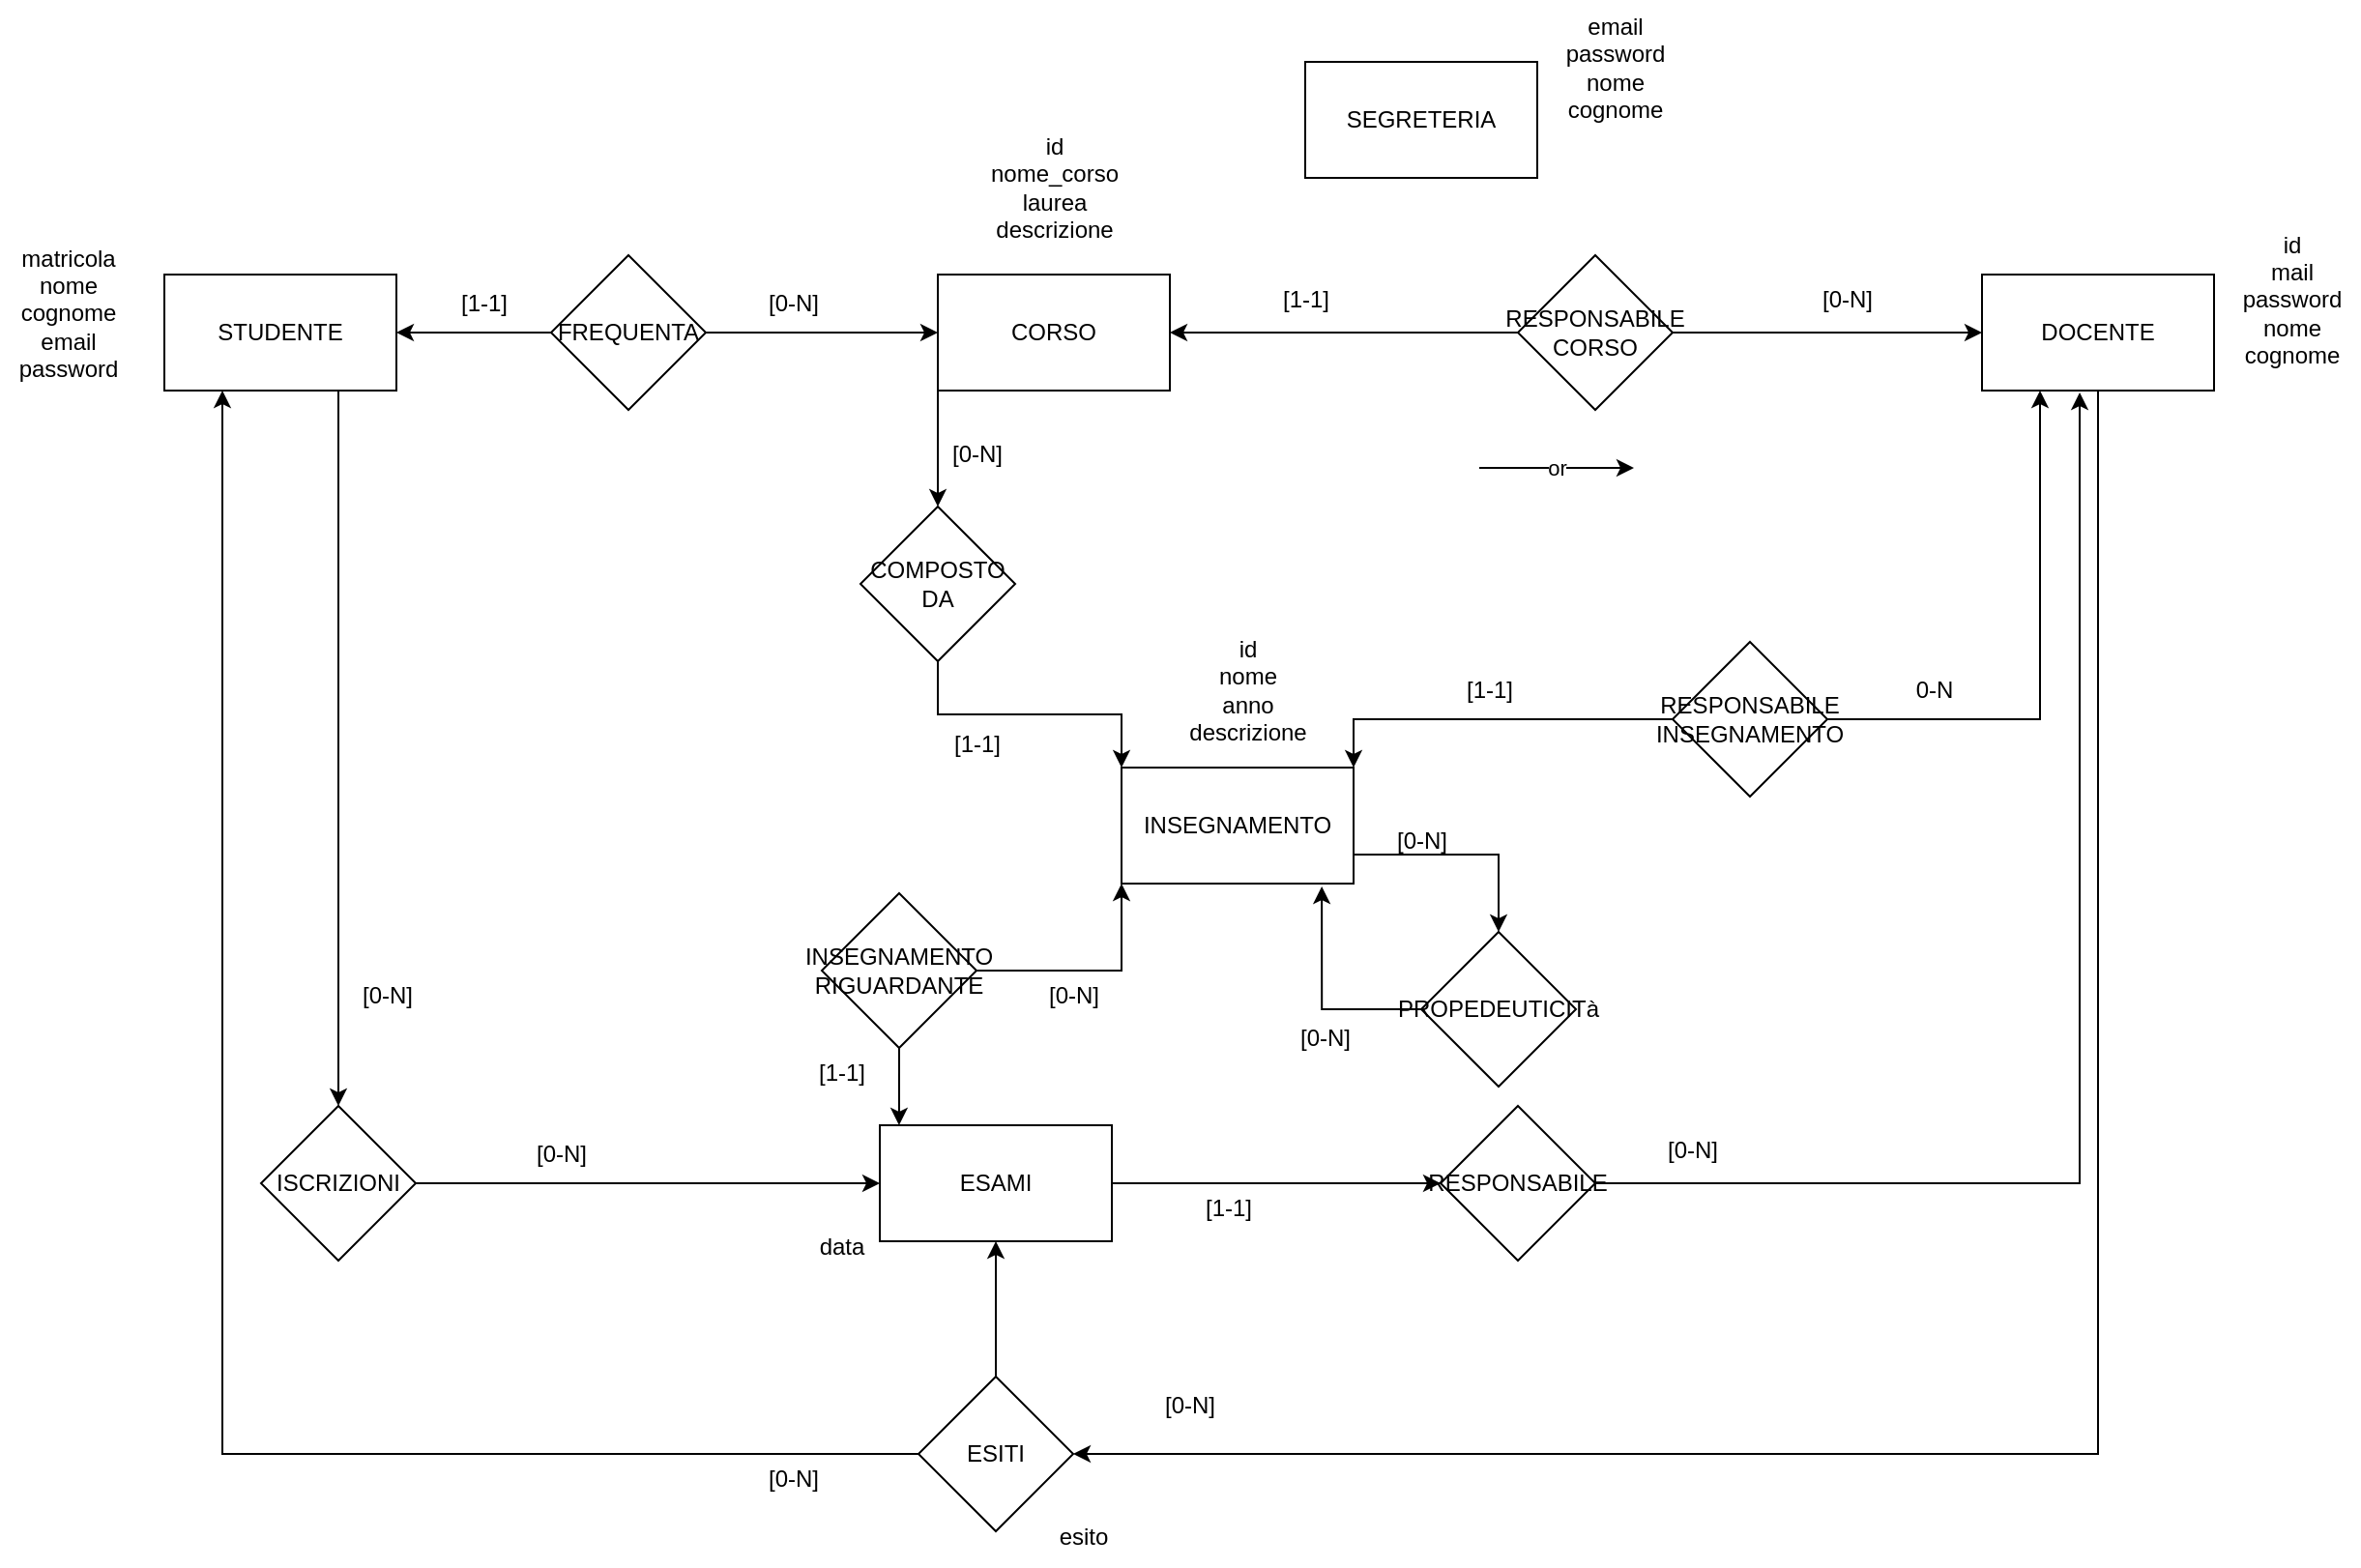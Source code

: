 <mxfile version="21.4.0" type="device">
  <diagram id="R2lEEEUBdFMjLlhIrx00" name="Page-1">
    <mxGraphModel dx="1536" dy="1723" grid="1" gridSize="10" guides="1" tooltips="1" connect="1" arrows="1" fold="1" page="1" pageScale="1" pageWidth="850" pageHeight="1100" math="0" shadow="0" extFonts="Permanent Marker^https://fonts.googleapis.com/css?family=Permanent+Marker">
      <root>
        <mxCell id="0" />
        <mxCell id="1" parent="0" />
        <mxCell id="ypHi_dvF1blUrPp6rXCd-1" value="SEGRETERIA" style="rounded=0;whiteSpace=wrap;html=1;" parent="1" vertex="1">
          <mxGeometry x="520" y="10" width="120" height="60" as="geometry" />
        </mxCell>
        <mxCell id="ypHi_dvF1blUrPp6rXCd-18" style="edgeStyle=orthogonalEdgeStyle;rounded=0;orthogonalLoop=1;jettySize=auto;html=1;exitX=0.75;exitY=1;exitDx=0;exitDy=0;entryX=0.5;entryY=0;entryDx=0;entryDy=0;" parent="1" source="ypHi_dvF1blUrPp6rXCd-2" target="ypHi_dvF1blUrPp6rXCd-8" edge="1">
          <mxGeometry relative="1" as="geometry" />
        </mxCell>
        <mxCell id="ypHi_dvF1blUrPp6rXCd-2" value="STUDENTE" style="rounded=0;whiteSpace=wrap;html=1;" parent="1" vertex="1">
          <mxGeometry x="-70" y="120" width="120" height="60" as="geometry" />
        </mxCell>
        <mxCell id="ypHi_dvF1blUrPp6rXCd-27" style="edgeStyle=orthogonalEdgeStyle;rounded=0;orthogonalLoop=1;jettySize=auto;html=1;exitX=0.5;exitY=1;exitDx=0;exitDy=0;entryX=1;entryY=0.5;entryDx=0;entryDy=0;" parent="1" source="ypHi_dvF1blUrPp6rXCd-3" target="ypHi_dvF1blUrPp6rXCd-9" edge="1">
          <mxGeometry relative="1" as="geometry" />
        </mxCell>
        <mxCell id="ypHi_dvF1blUrPp6rXCd-3" value="DOCENTE" style="rounded=0;whiteSpace=wrap;html=1;" parent="1" vertex="1">
          <mxGeometry x="870" y="120" width="120" height="60" as="geometry" />
        </mxCell>
        <mxCell id="XJlP5Xy4NXtIxa71Upez-6" style="edgeStyle=orthogonalEdgeStyle;rounded=0;orthogonalLoop=1;jettySize=auto;html=1;exitX=0;exitY=1;exitDx=0;exitDy=0;entryX=0.5;entryY=0;entryDx=0;entryDy=0;" edge="1" parent="1" source="ypHi_dvF1blUrPp6rXCd-4" target="XJlP5Xy4NXtIxa71Upez-5">
          <mxGeometry relative="1" as="geometry" />
        </mxCell>
        <mxCell id="ypHi_dvF1blUrPp6rXCd-4" value="CORSO" style="rounded=0;whiteSpace=wrap;html=1;" parent="1" vertex="1">
          <mxGeometry x="330" y="120" width="120" height="60" as="geometry" />
        </mxCell>
        <mxCell id="ypHi_dvF1blUrPp6rXCd-16" style="edgeStyle=orthogonalEdgeStyle;rounded=0;orthogonalLoop=1;jettySize=auto;html=1;exitX=1;exitY=0.75;exitDx=0;exitDy=0;entryX=0.5;entryY=0;entryDx=0;entryDy=0;" parent="1" source="ypHi_dvF1blUrPp6rXCd-5" target="ypHi_dvF1blUrPp6rXCd-10" edge="1">
          <mxGeometry relative="1" as="geometry" />
        </mxCell>
        <mxCell id="ypHi_dvF1blUrPp6rXCd-5" value="INSEGNAMENTO" style="rounded=0;whiteSpace=wrap;html=1;" parent="1" vertex="1">
          <mxGeometry x="425" y="375" width="120" height="60" as="geometry" />
        </mxCell>
        <mxCell id="ypHi_dvF1blUrPp6rXCd-23" style="edgeStyle=orthogonalEdgeStyle;rounded=0;orthogonalLoop=1;jettySize=auto;html=1;exitX=0;exitY=0.5;exitDx=0;exitDy=0;entryX=1;entryY=0.5;entryDx=0;entryDy=0;" parent="1" source="ypHi_dvF1blUrPp6rXCd-6" target="ypHi_dvF1blUrPp6rXCd-4" edge="1">
          <mxGeometry relative="1" as="geometry" />
        </mxCell>
        <mxCell id="ypHi_dvF1blUrPp6rXCd-24" style="edgeStyle=orthogonalEdgeStyle;rounded=0;orthogonalLoop=1;jettySize=auto;html=1;exitX=1;exitY=0.5;exitDx=0;exitDy=0;entryX=0;entryY=0.5;entryDx=0;entryDy=0;" parent="1" source="ypHi_dvF1blUrPp6rXCd-6" target="ypHi_dvF1blUrPp6rXCd-3" edge="1">
          <mxGeometry relative="1" as="geometry" />
        </mxCell>
        <mxCell id="ypHi_dvF1blUrPp6rXCd-6" value="RESPONSABILE&lt;br&gt;CORSO" style="rhombus;whiteSpace=wrap;html=1;" parent="1" vertex="1">
          <mxGeometry x="630" y="110" width="80" height="80" as="geometry" />
        </mxCell>
        <mxCell id="XJlP5Xy4NXtIxa71Upez-19" style="edgeStyle=orthogonalEdgeStyle;rounded=0;orthogonalLoop=1;jettySize=auto;html=1;exitX=1;exitY=0.5;exitDx=0;exitDy=0;entryX=0;entryY=0.5;entryDx=0;entryDy=0;" edge="1" parent="1" source="ypHi_dvF1blUrPp6rXCd-7" target="XJlP5Xy4NXtIxa71Upez-16">
          <mxGeometry relative="1" as="geometry" />
        </mxCell>
        <mxCell id="ypHi_dvF1blUrPp6rXCd-7" value="ESAMI" style="rounded=0;whiteSpace=wrap;html=1;" parent="1" vertex="1">
          <mxGeometry x="300" y="560" width="120" height="60" as="geometry" />
        </mxCell>
        <mxCell id="ypHi_dvF1blUrPp6rXCd-19" style="edgeStyle=orthogonalEdgeStyle;rounded=0;orthogonalLoop=1;jettySize=auto;html=1;exitX=1;exitY=0.5;exitDx=0;exitDy=0;entryX=0;entryY=0.5;entryDx=0;entryDy=0;" parent="1" source="ypHi_dvF1blUrPp6rXCd-8" target="ypHi_dvF1blUrPp6rXCd-7" edge="1">
          <mxGeometry relative="1" as="geometry" />
        </mxCell>
        <mxCell id="ypHi_dvF1blUrPp6rXCd-8" value="ISCRIZIONI" style="rhombus;whiteSpace=wrap;html=1;" parent="1" vertex="1">
          <mxGeometry x="-20" y="550" width="80" height="80" as="geometry" />
        </mxCell>
        <mxCell id="ypHi_dvF1blUrPp6rXCd-28" style="edgeStyle=orthogonalEdgeStyle;rounded=0;orthogonalLoop=1;jettySize=auto;html=1;exitX=0;exitY=0.5;exitDx=0;exitDy=0;entryX=0.25;entryY=1;entryDx=0;entryDy=0;" parent="1" source="ypHi_dvF1blUrPp6rXCd-9" target="ypHi_dvF1blUrPp6rXCd-2" edge="1">
          <mxGeometry relative="1" as="geometry">
            <mxPoint x="410" y="710" as="targetPoint" />
          </mxGeometry>
        </mxCell>
        <mxCell id="ypHi_dvF1blUrPp6rXCd-29" style="edgeStyle=orthogonalEdgeStyle;rounded=0;orthogonalLoop=1;jettySize=auto;html=1;exitX=0.5;exitY=0;exitDx=0;exitDy=0;entryX=0.5;entryY=1;entryDx=0;entryDy=0;" parent="1" source="ypHi_dvF1blUrPp6rXCd-9" target="ypHi_dvF1blUrPp6rXCd-7" edge="1">
          <mxGeometry relative="1" as="geometry" />
        </mxCell>
        <mxCell id="ypHi_dvF1blUrPp6rXCd-9" value="ESITI" style="rhombus;whiteSpace=wrap;html=1;" parent="1" vertex="1">
          <mxGeometry x="320" y="690" width="80" height="80" as="geometry" />
        </mxCell>
        <mxCell id="ypHi_dvF1blUrPp6rXCd-17" style="edgeStyle=orthogonalEdgeStyle;rounded=0;orthogonalLoop=1;jettySize=auto;html=1;exitX=0;exitY=0.5;exitDx=0;exitDy=0;entryX=0.863;entryY=1.025;entryDx=0;entryDy=0;entryPerimeter=0;" parent="1" source="ypHi_dvF1blUrPp6rXCd-10" target="ypHi_dvF1blUrPp6rXCd-5" edge="1">
          <mxGeometry relative="1" as="geometry" />
        </mxCell>
        <mxCell id="ypHi_dvF1blUrPp6rXCd-10" value="PROPEDEUTICITà" style="rhombus;whiteSpace=wrap;html=1;" parent="1" vertex="1">
          <mxGeometry x="580" y="460" width="80" height="80" as="geometry" />
        </mxCell>
        <mxCell id="ypHi_dvF1blUrPp6rXCd-33" style="edgeStyle=orthogonalEdgeStyle;rounded=0;orthogonalLoop=1;jettySize=auto;html=1;exitX=1;exitY=0.5;exitDx=0;exitDy=0;entryX=0.25;entryY=1;entryDx=0;entryDy=0;" parent="1" source="ypHi_dvF1blUrPp6rXCd-13" target="ypHi_dvF1blUrPp6rXCd-3" edge="1">
          <mxGeometry relative="1" as="geometry" />
        </mxCell>
        <mxCell id="ypHi_dvF1blUrPp6rXCd-34" style="edgeStyle=orthogonalEdgeStyle;rounded=0;orthogonalLoop=1;jettySize=auto;html=1;exitX=0;exitY=0.5;exitDx=0;exitDy=0;entryX=1;entryY=0;entryDx=0;entryDy=0;" parent="1" source="ypHi_dvF1blUrPp6rXCd-13" target="ypHi_dvF1blUrPp6rXCd-5" edge="1">
          <mxGeometry relative="1" as="geometry" />
        </mxCell>
        <mxCell id="ypHi_dvF1blUrPp6rXCd-13" value="RESPONSABILE INSEGNAMENTO" style="rhombus;whiteSpace=wrap;html=1;" parent="1" vertex="1">
          <mxGeometry x="710" y="310" width="80" height="80" as="geometry" />
        </mxCell>
        <mxCell id="ypHi_dvF1blUrPp6rXCd-21" style="edgeStyle=orthogonalEdgeStyle;rounded=0;orthogonalLoop=1;jettySize=auto;html=1;exitX=0;exitY=0.5;exitDx=0;exitDy=0;entryX=1;entryY=0.5;entryDx=0;entryDy=0;" parent="1" source="ypHi_dvF1blUrPp6rXCd-20" target="ypHi_dvF1blUrPp6rXCd-2" edge="1">
          <mxGeometry relative="1" as="geometry" />
        </mxCell>
        <mxCell id="ypHi_dvF1blUrPp6rXCd-22" style="edgeStyle=orthogonalEdgeStyle;rounded=0;orthogonalLoop=1;jettySize=auto;html=1;exitX=1;exitY=0.5;exitDx=0;exitDy=0;entryX=0;entryY=0.5;entryDx=0;entryDy=0;" parent="1" source="ypHi_dvF1blUrPp6rXCd-20" target="ypHi_dvF1blUrPp6rXCd-4" edge="1">
          <mxGeometry relative="1" as="geometry" />
        </mxCell>
        <mxCell id="ypHi_dvF1blUrPp6rXCd-20" value="FREQUENTA" style="rhombus;whiteSpace=wrap;html=1;" parent="1" vertex="1">
          <mxGeometry x="130" y="110" width="80" height="80" as="geometry" />
        </mxCell>
        <mxCell id="ypHi_dvF1blUrPp6rXCd-31" value="esito" style="text;html=1;align=center;verticalAlign=middle;resizable=0;points=[];autosize=1;strokeColor=none;fillColor=none;" parent="1" vertex="1">
          <mxGeometry x="380" y="758" width="50" height="30" as="geometry" />
        </mxCell>
        <mxCell id="ypHi_dvF1blUrPp6rXCd-32" value="id&lt;br&gt;nome&lt;br&gt;anno&lt;br&gt;descrizione" style="text;html=1;align=center;verticalAlign=middle;resizable=0;points=[];autosize=1;strokeColor=none;fillColor=none;" parent="1" vertex="1">
          <mxGeometry x="450" y="300" width="80" height="70" as="geometry" />
        </mxCell>
        <mxCell id="ypHi_dvF1blUrPp6rXCd-35" value="id&lt;br&gt;mail&lt;br&gt;password&lt;br&gt;nome&lt;br&gt;cognome" style="text;html=1;align=center;verticalAlign=middle;resizable=0;points=[];autosize=1;strokeColor=none;fillColor=none;" parent="1" vertex="1">
          <mxGeometry x="995" y="88" width="70" height="90" as="geometry" />
        </mxCell>
        <mxCell id="ypHi_dvF1blUrPp6rXCd-36" value="matricola&lt;br&gt;nome&lt;br&gt;cognome&lt;br&gt;email&lt;br&gt;password" style="text;html=1;align=center;verticalAlign=middle;resizable=0;points=[];autosize=1;strokeColor=none;fillColor=none;" parent="1" vertex="1">
          <mxGeometry x="-155" y="95" width="70" height="90" as="geometry" />
        </mxCell>
        <mxCell id="ypHi_dvF1blUrPp6rXCd-37" value="id&lt;br&gt;nome_corso&lt;br&gt;laurea&lt;br&gt;descrizione" style="text;html=1;align=center;verticalAlign=middle;resizable=0;points=[];autosize=1;strokeColor=none;fillColor=none;" parent="1" vertex="1">
          <mxGeometry x="345" y="40" width="90" height="70" as="geometry" />
        </mxCell>
        <mxCell id="XJlP5Xy4NXtIxa71Upez-1" value="[1-1]" style="text;html=1;align=center;verticalAlign=middle;resizable=0;points=[];autosize=1;strokeColor=none;fillColor=none;" vertex="1" parent="1">
          <mxGeometry x="70" y="120" width="50" height="30" as="geometry" />
        </mxCell>
        <mxCell id="XJlP5Xy4NXtIxa71Upez-2" value="[0-N]" style="text;html=1;align=center;verticalAlign=middle;resizable=0;points=[];autosize=1;strokeColor=none;fillColor=none;" vertex="1" parent="1">
          <mxGeometry x="230" y="120" width="50" height="30" as="geometry" />
        </mxCell>
        <mxCell id="XJlP5Xy4NXtIxa71Upez-3" value="[1-1]" style="text;html=1;align=center;verticalAlign=middle;resizable=0;points=[];autosize=1;strokeColor=none;fillColor=none;" vertex="1" parent="1">
          <mxGeometry x="495" y="118" width="50" height="30" as="geometry" />
        </mxCell>
        <mxCell id="XJlP5Xy4NXtIxa71Upez-4" value="[0-N]" style="text;html=1;align=center;verticalAlign=middle;resizable=0;points=[];autosize=1;strokeColor=none;fillColor=none;" vertex="1" parent="1">
          <mxGeometry x="775" y="118" width="50" height="30" as="geometry" />
        </mxCell>
        <mxCell id="XJlP5Xy4NXtIxa71Upez-7" style="edgeStyle=orthogonalEdgeStyle;rounded=0;orthogonalLoop=1;jettySize=auto;html=1;exitX=0.5;exitY=1;exitDx=0;exitDy=0;entryX=0;entryY=0;entryDx=0;entryDy=0;" edge="1" parent="1" source="XJlP5Xy4NXtIxa71Upez-5" target="ypHi_dvF1blUrPp6rXCd-5">
          <mxGeometry relative="1" as="geometry" />
        </mxCell>
        <mxCell id="XJlP5Xy4NXtIxa71Upez-5" value="COMPOSTO DA" style="rhombus;whiteSpace=wrap;html=1;" vertex="1" parent="1">
          <mxGeometry x="290" y="240" width="80" height="80" as="geometry" />
        </mxCell>
        <mxCell id="XJlP5Xy4NXtIxa71Upez-8" value="[0-N]" style="text;html=1;align=center;verticalAlign=middle;resizable=0;points=[];autosize=1;strokeColor=none;fillColor=none;" vertex="1" parent="1">
          <mxGeometry x="555" y="398" width="50" height="30" as="geometry" />
        </mxCell>
        <mxCell id="XJlP5Xy4NXtIxa71Upez-9" value="[0-N]" style="text;html=1;align=center;verticalAlign=middle;resizable=0;points=[];autosize=1;strokeColor=none;fillColor=none;" vertex="1" parent="1">
          <mxGeometry x="505" y="500" width="50" height="30" as="geometry" />
        </mxCell>
        <mxCell id="XJlP5Xy4NXtIxa71Upez-10" value="[1-1]" style="text;html=1;align=center;verticalAlign=middle;resizable=0;points=[];autosize=1;strokeColor=none;fillColor=none;" vertex="1" parent="1">
          <mxGeometry x="590" y="320" width="50" height="30" as="geometry" />
        </mxCell>
        <mxCell id="XJlP5Xy4NXtIxa71Upez-11" value="0-N" style="text;html=1;align=center;verticalAlign=middle;resizable=0;points=[];autosize=1;strokeColor=none;fillColor=none;" vertex="1" parent="1">
          <mxGeometry x="825" y="320" width="40" height="30" as="geometry" />
        </mxCell>
        <mxCell id="XJlP5Xy4NXtIxa71Upez-12" value="[0-N]" style="text;html=1;align=center;verticalAlign=middle;resizable=0;points=[];autosize=1;strokeColor=none;fillColor=none;" vertex="1" parent="1">
          <mxGeometry x="435" y="690" width="50" height="30" as="geometry" />
        </mxCell>
        <mxCell id="XJlP5Xy4NXtIxa71Upez-13" value="[0-N]" style="text;html=1;align=center;verticalAlign=middle;resizable=0;points=[];autosize=1;strokeColor=none;fillColor=none;" vertex="1" parent="1">
          <mxGeometry x="20" y="478" width="50" height="30" as="geometry" />
        </mxCell>
        <mxCell id="XJlP5Xy4NXtIxa71Upez-14" value="[0-N]" style="text;html=1;align=center;verticalAlign=middle;resizable=0;points=[];autosize=1;strokeColor=none;fillColor=none;" vertex="1" parent="1">
          <mxGeometry x="110" y="560" width="50" height="30" as="geometry" />
        </mxCell>
        <mxCell id="XJlP5Xy4NXtIxa71Upez-17" style="edgeStyle=orthogonalEdgeStyle;rounded=0;orthogonalLoop=1;jettySize=auto;html=1;exitX=0.5;exitY=1;exitDx=0;exitDy=0;entryX=0.083;entryY=0;entryDx=0;entryDy=0;entryPerimeter=0;" edge="1" parent="1" source="XJlP5Xy4NXtIxa71Upez-15" target="ypHi_dvF1blUrPp6rXCd-7">
          <mxGeometry relative="1" as="geometry" />
        </mxCell>
        <mxCell id="XJlP5Xy4NXtIxa71Upez-18" style="edgeStyle=orthogonalEdgeStyle;rounded=0;orthogonalLoop=1;jettySize=auto;html=1;exitX=1;exitY=0.5;exitDx=0;exitDy=0;entryX=0;entryY=1;entryDx=0;entryDy=0;" edge="1" parent="1" source="XJlP5Xy4NXtIxa71Upez-15" target="ypHi_dvF1blUrPp6rXCd-5">
          <mxGeometry relative="1" as="geometry" />
        </mxCell>
        <mxCell id="XJlP5Xy4NXtIxa71Upez-15" value="INSEGNAMENTO&lt;br&gt;RIGUARDANTE" style="rhombus;whiteSpace=wrap;html=1;" vertex="1" parent="1">
          <mxGeometry x="270" y="440" width="80" height="80" as="geometry" />
        </mxCell>
        <mxCell id="XJlP5Xy4NXtIxa71Upez-20" style="edgeStyle=orthogonalEdgeStyle;rounded=0;orthogonalLoop=1;jettySize=auto;html=1;exitX=1;exitY=0.5;exitDx=0;exitDy=0;entryX=0.421;entryY=1.017;entryDx=0;entryDy=0;entryPerimeter=0;" edge="1" parent="1" source="XJlP5Xy4NXtIxa71Upez-16" target="ypHi_dvF1blUrPp6rXCd-3">
          <mxGeometry relative="1" as="geometry" />
        </mxCell>
        <mxCell id="XJlP5Xy4NXtIxa71Upez-16" value="RESPONSABILE" style="rhombus;whiteSpace=wrap;html=1;" vertex="1" parent="1">
          <mxGeometry x="590" y="550" width="80" height="80" as="geometry" />
        </mxCell>
        <mxCell id="XJlP5Xy4NXtIxa71Upez-21" value="[0-N]" style="text;html=1;align=center;verticalAlign=middle;resizable=0;points=[];autosize=1;strokeColor=none;fillColor=none;" vertex="1" parent="1">
          <mxGeometry x="230" y="728" width="50" height="30" as="geometry" />
        </mxCell>
        <mxCell id="XJlP5Xy4NXtIxa71Upez-23" value="[1-1]" style="text;html=1;align=center;verticalAlign=middle;resizable=0;points=[];autosize=1;strokeColor=none;fillColor=none;" vertex="1" parent="1">
          <mxGeometry x="325" y="348" width="50" height="30" as="geometry" />
        </mxCell>
        <mxCell id="XJlP5Xy4NXtIxa71Upez-24" value="[0-N]" style="text;html=1;align=center;verticalAlign=middle;resizable=0;points=[];autosize=1;strokeColor=none;fillColor=none;" vertex="1" parent="1">
          <mxGeometry x="325" y="198" width="50" height="30" as="geometry" />
        </mxCell>
        <mxCell id="XJlP5Xy4NXtIxa71Upez-25" value="[0-N]" style="text;html=1;align=center;verticalAlign=middle;resizable=0;points=[];autosize=1;strokeColor=none;fillColor=none;" vertex="1" parent="1">
          <mxGeometry x="695" y="558" width="50" height="30" as="geometry" />
        </mxCell>
        <mxCell id="XJlP5Xy4NXtIxa71Upez-26" value="[1-1]" style="text;html=1;align=center;verticalAlign=middle;resizable=0;points=[];autosize=1;strokeColor=none;fillColor=none;" vertex="1" parent="1">
          <mxGeometry x="455" y="588" width="50" height="30" as="geometry" />
        </mxCell>
        <mxCell id="XJlP5Xy4NXtIxa71Upez-27" value="[0-N]" style="text;html=1;align=center;verticalAlign=middle;resizable=0;points=[];autosize=1;strokeColor=none;fillColor=none;" vertex="1" parent="1">
          <mxGeometry x="375" y="478" width="50" height="30" as="geometry" />
        </mxCell>
        <mxCell id="XJlP5Xy4NXtIxa71Upez-28" value="[1-1]" style="text;html=1;align=center;verticalAlign=middle;resizable=0;points=[];autosize=1;strokeColor=none;fillColor=none;" vertex="1" parent="1">
          <mxGeometry x="255" y="518" width="50" height="30" as="geometry" />
        </mxCell>
        <mxCell id="XJlP5Xy4NXtIxa71Upez-29" value="email&lt;br&gt;password&lt;br&gt;nome&lt;br&gt;cognome" style="text;html=1;align=center;verticalAlign=middle;resizable=0;points=[];autosize=1;strokeColor=none;fillColor=none;" vertex="1" parent="1">
          <mxGeometry x="645" y="-22" width="70" height="70" as="geometry" />
        </mxCell>
        <mxCell id="XJlP5Xy4NXtIxa71Upez-30" value="data" style="text;html=1;align=center;verticalAlign=middle;resizable=0;points=[];autosize=1;strokeColor=none;fillColor=none;rotation=0;" vertex="1" parent="1">
          <mxGeometry x="255" y="608" width="50" height="30" as="geometry" />
        </mxCell>
        <mxCell id="XJlP5Xy4NXtIxa71Upez-31" value="or" style="edgeStyle=none;orthogonalLoop=1;jettySize=auto;html=1;rounded=0;" edge="1" parent="1">
          <mxGeometry width="80" relative="1" as="geometry">
            <mxPoint x="610" y="220" as="sourcePoint" />
            <mxPoint x="690" y="220" as="targetPoint" />
            <Array as="points" />
          </mxGeometry>
        </mxCell>
      </root>
    </mxGraphModel>
  </diagram>
</mxfile>
